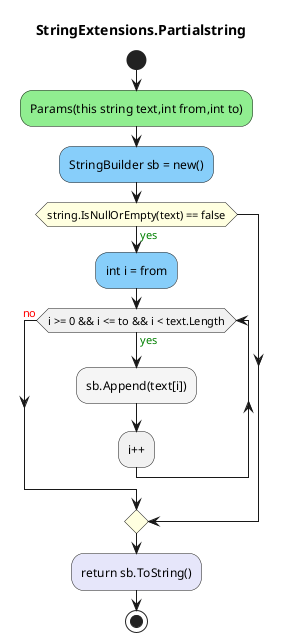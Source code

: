 @startuml StringExtensions.Partialstring
title StringExtensions.Partialstring
start
#LightGreen:Params(this string text,int from,int to);
#LightSkyBlue:StringBuilder sb = new();
#LightYellow:if (string.IsNullOrEmpty(text) == false) then (<color:green>yes)
        #LightSkyBlue:int i = from;
        while (i >= 0 && i <= to && i < text.Length) is (<color:green>yes)
                #WhiteSmoke:sb.Append(text[i]);
        :i++;
        endwhile (<color:red>no)
endif
#Lavender:return sb.ToString();
stop
@enduml
